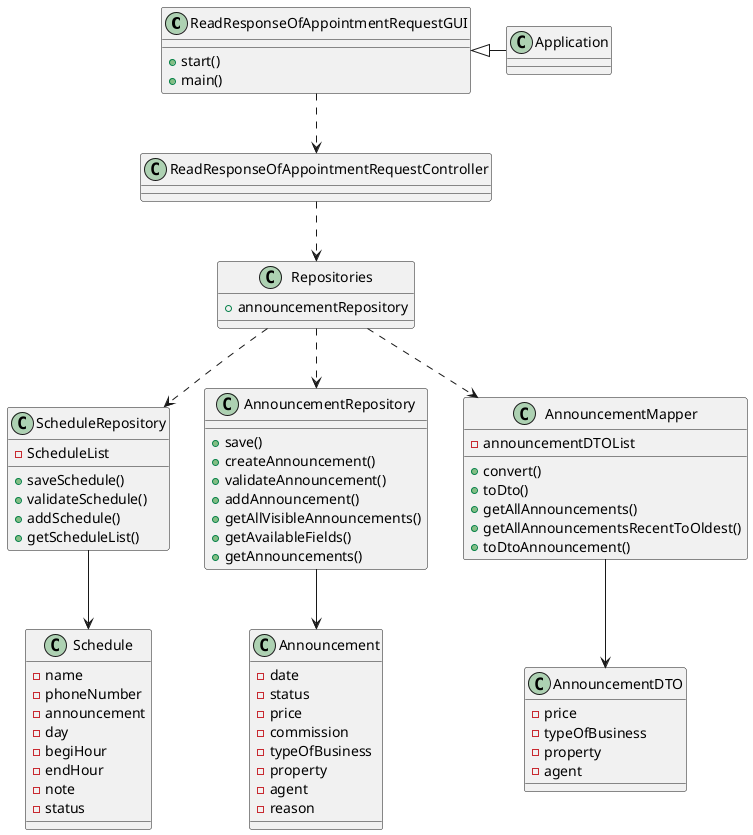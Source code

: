 @startuml


class ReadResponseOfAppointmentRequestGUI {

    + start()
    + main()
}

class ReadResponseOfAppointmentRequestController {

}

class Repositories {

}

class Schedule {

    - name
    - phoneNumber
    - announcement
    - day
    - begiHour
    - endHour
    - note
    - status
}

class Repositories {

    + announcementRepository
}

class ScheduleRepository {

    - ScheduleList
    + saveSchedule()
    + validateSchedule()
    + addSchedule()
    + getScheduleList()
}

class AnnouncementRepository {

    + save()
    + createAnnouncement()
    + validateAnnouncement()
    + addAnnouncement()
    + getAllVisibleAnnouncements()
    + getAvailableFields()
    + getAnnouncements()
}

class AnnouncementDTO {

    - price
    - typeOfBusiness
    - property
    - agent
}

class AnnouncementMapper {

    - announcementDTOList
    + convert()
    + toDto()
    + getAllAnnouncements()
    + getAllAnnouncementsRecentToOldest()
    + toDtoAnnouncement()
}

class Announcement {

    -  date
    -  status
    -  price
    -  commission
    -  typeOfBusiness
    -  property
    -  agent
    -  reason
}


ReadResponseOfAppointmentRequestGUI ..> ReadResponseOfAppointmentRequestController
ReadResponseOfAppointmentRequestController ..> Repositories
Repositories ..> AnnouncementRepository
AnnouncementRepository --> Announcement
Repositories ..> AnnouncementMapper
Repositories ..> ScheduleRepository
AnnouncementMapper --> AnnouncementDTO
ScheduleRepository --> Schedule
Application -left-|> ReadResponseOfAppointmentRequestGUI


@enduml